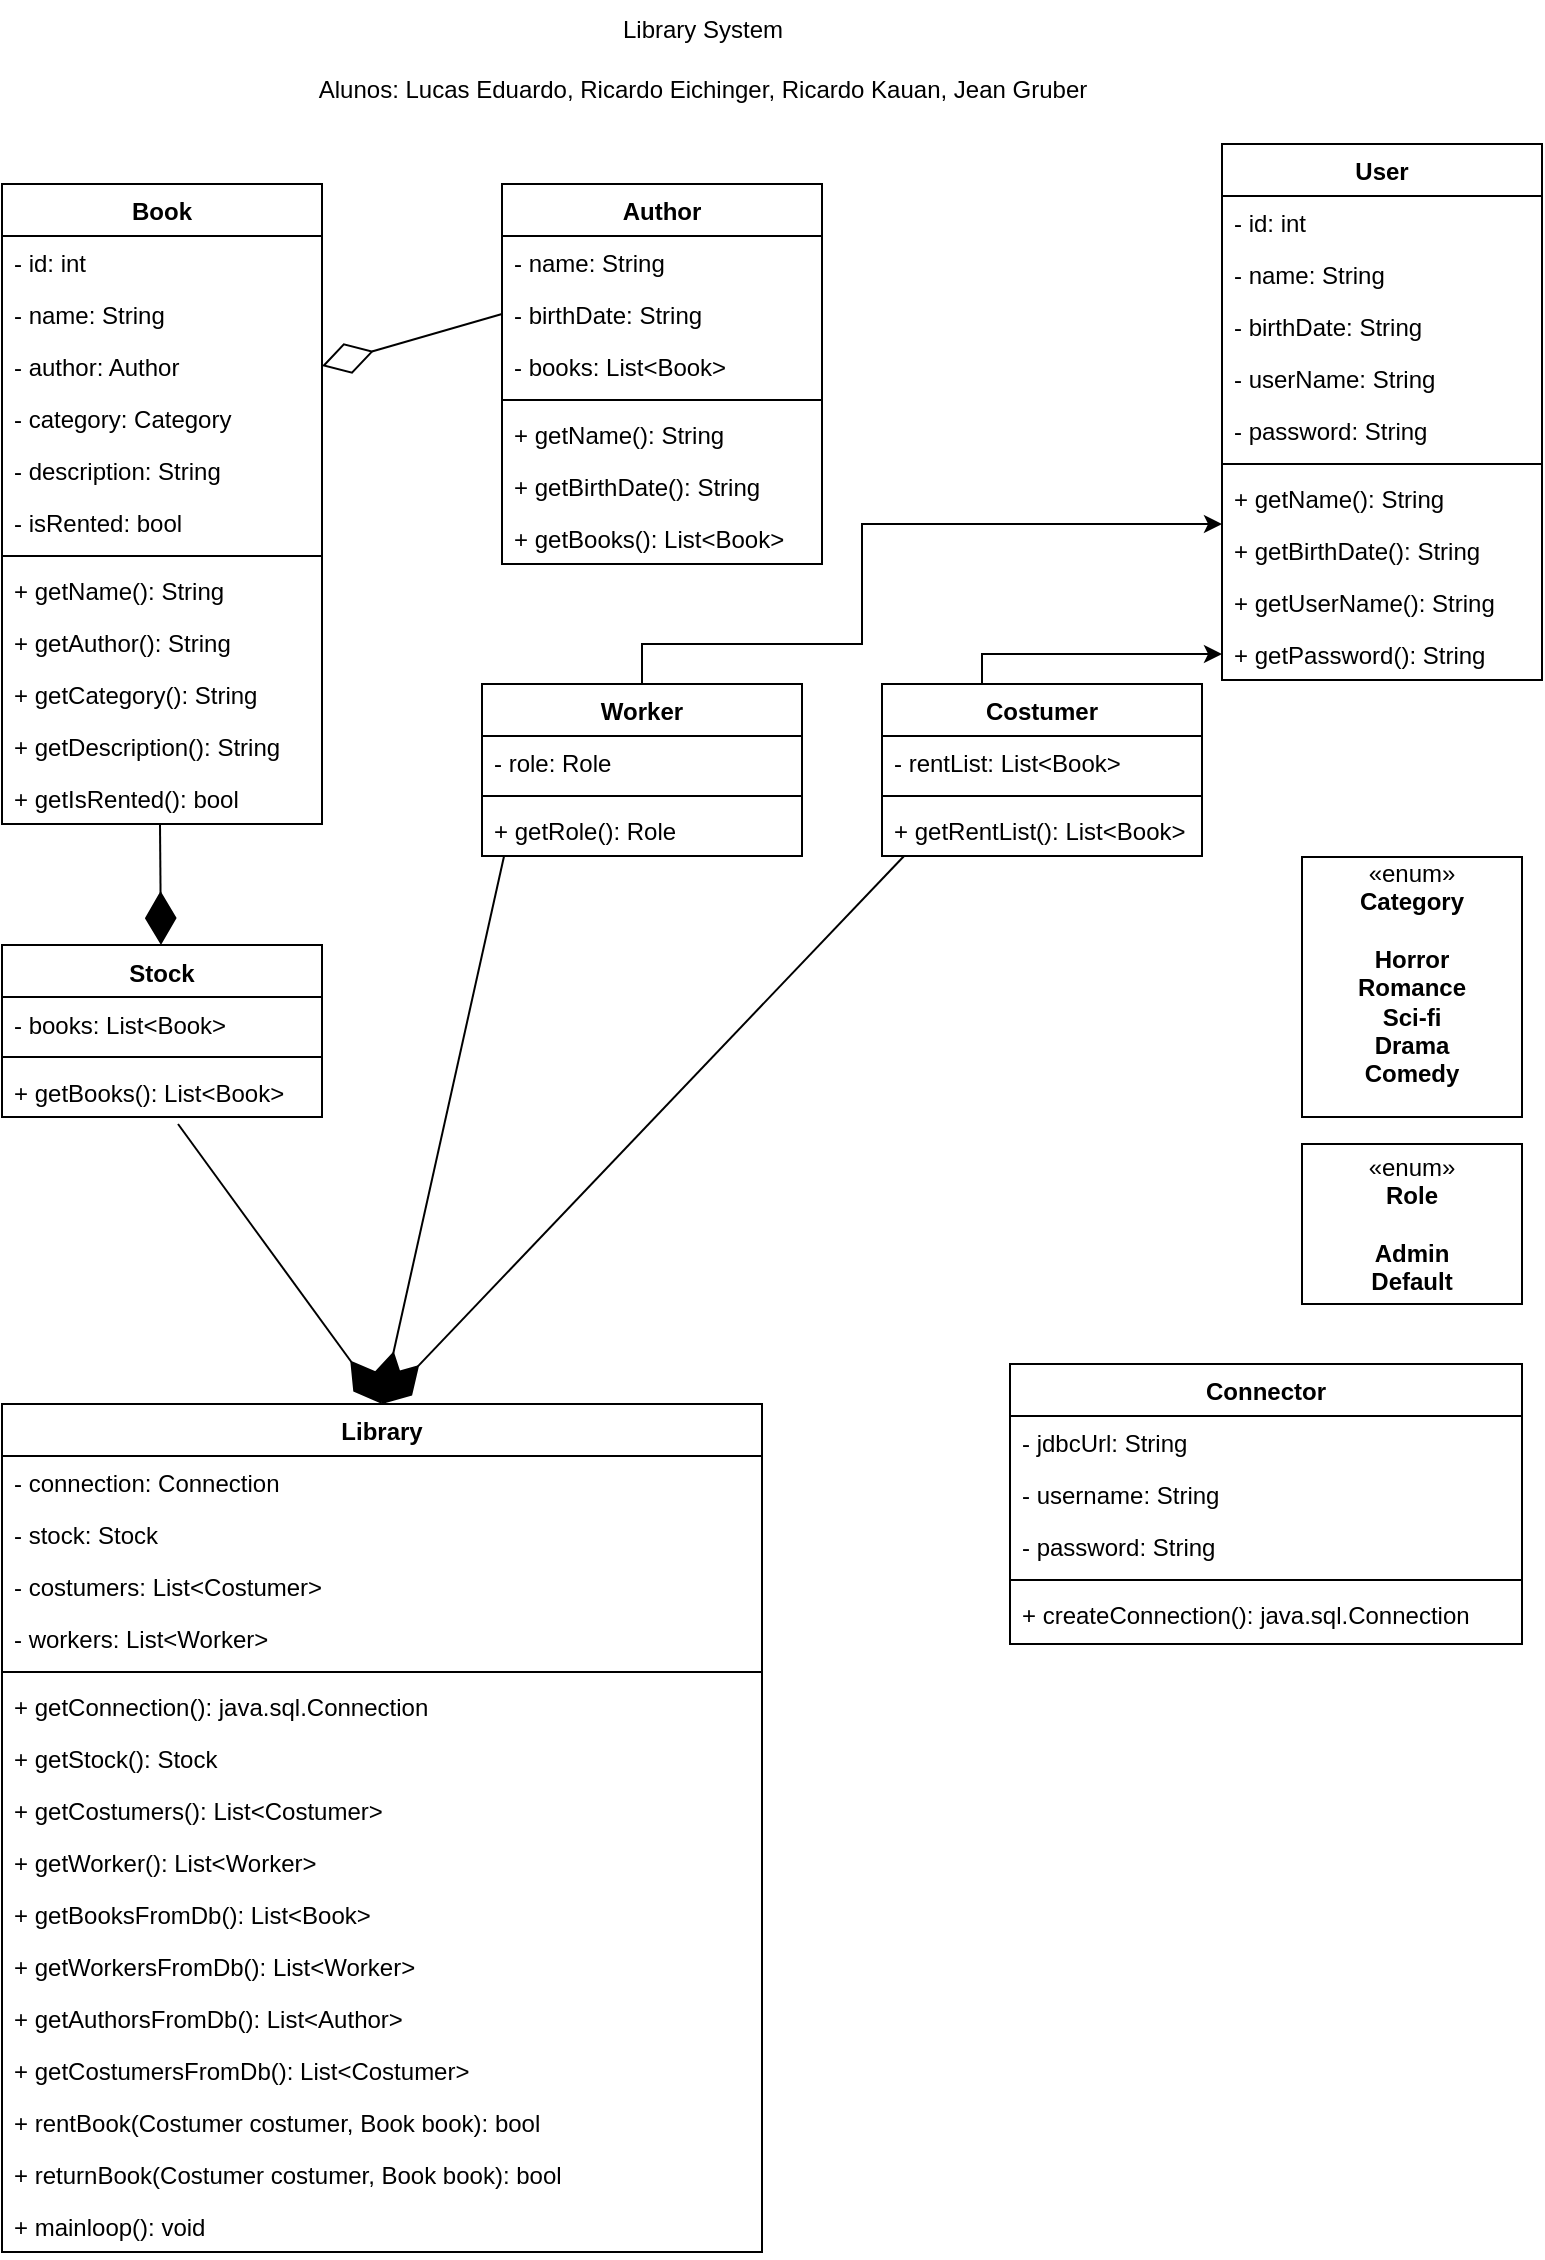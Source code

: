 <mxfile version="22.1.7" type="github">
  <diagram id="C5RBs43oDa-KdzZeNtuy" name="Page-1">
    <mxGraphModel dx="2033" dy="804" grid="1" gridSize="10" guides="1" tooltips="1" connect="1" arrows="1" fold="1" page="1" pageScale="1" pageWidth="827" pageHeight="1169" math="0" shadow="0">
      <root>
        <mxCell id="WIyWlLk6GJQsqaUBKTNV-0" />
        <mxCell id="WIyWlLk6GJQsqaUBKTNV-1" parent="WIyWlLk6GJQsqaUBKTNV-0" />
        <mxCell id="eZcE0YxD9h1GTTurw460-18" value="Book" style="swimlane;fontStyle=1;align=center;verticalAlign=top;childLayout=stackLayout;horizontal=1;startSize=26;horizontalStack=0;resizeParent=1;resizeParentMax=0;resizeLast=0;collapsible=1;marginBottom=0;whiteSpace=wrap;html=1;" parent="WIyWlLk6GJQsqaUBKTNV-1" vertex="1">
          <mxGeometry x="40" y="100" width="160" height="320" as="geometry" />
        </mxCell>
        <mxCell id="oyk0AlEW6nnO-QrTGmGW-1" value="- id: int" style="text;strokeColor=none;fillColor=none;align=left;verticalAlign=top;spacingLeft=4;spacingRight=4;overflow=hidden;rotatable=0;points=[[0,0.5],[1,0.5]];portConstraint=eastwest;whiteSpace=wrap;html=1;" vertex="1" parent="eZcE0YxD9h1GTTurw460-18">
          <mxGeometry y="26" width="160" height="26" as="geometry" />
        </mxCell>
        <mxCell id="eZcE0YxD9h1GTTurw460-19" value="- name: String" style="text;strokeColor=none;fillColor=none;align=left;verticalAlign=top;spacingLeft=4;spacingRight=4;overflow=hidden;rotatable=0;points=[[0,0.5],[1,0.5]];portConstraint=eastwest;whiteSpace=wrap;html=1;" parent="eZcE0YxD9h1GTTurw460-18" vertex="1">
          <mxGeometry y="52" width="160" height="26" as="geometry" />
        </mxCell>
        <mxCell id="eZcE0YxD9h1GTTurw460-23" value="- author: Author" style="text;strokeColor=none;fillColor=none;align=left;verticalAlign=top;spacingLeft=4;spacingRight=4;overflow=hidden;rotatable=0;points=[[0,0.5],[1,0.5]];portConstraint=eastwest;whiteSpace=wrap;html=1;" parent="eZcE0YxD9h1GTTurw460-18" vertex="1">
          <mxGeometry y="78" width="160" height="26" as="geometry" />
        </mxCell>
        <mxCell id="eZcE0YxD9h1GTTurw460-24" value="- category: Category" style="text;strokeColor=none;fillColor=none;align=left;verticalAlign=top;spacingLeft=4;spacingRight=4;overflow=hidden;rotatable=0;points=[[0,0.5],[1,0.5]];portConstraint=eastwest;whiteSpace=wrap;html=1;" parent="eZcE0YxD9h1GTTurw460-18" vertex="1">
          <mxGeometry y="104" width="160" height="26" as="geometry" />
        </mxCell>
        <mxCell id="eZcE0YxD9h1GTTurw460-25" value="- description: String" style="text;strokeColor=none;fillColor=none;align=left;verticalAlign=top;spacingLeft=4;spacingRight=4;overflow=hidden;rotatable=0;points=[[0,0.5],[1,0.5]];portConstraint=eastwest;whiteSpace=wrap;html=1;" parent="eZcE0YxD9h1GTTurw460-18" vertex="1">
          <mxGeometry y="130" width="160" height="26" as="geometry" />
        </mxCell>
        <mxCell id="eZcE0YxD9h1GTTurw460-75" value="- isRented: bool" style="text;strokeColor=none;fillColor=none;align=left;verticalAlign=top;spacingLeft=4;spacingRight=4;overflow=hidden;rotatable=0;points=[[0,0.5],[1,0.5]];portConstraint=eastwest;whiteSpace=wrap;html=1;" parent="eZcE0YxD9h1GTTurw460-18" vertex="1">
          <mxGeometry y="156" width="160" height="26" as="geometry" />
        </mxCell>
        <mxCell id="eZcE0YxD9h1GTTurw460-20" value="" style="line;strokeWidth=1;fillColor=none;align=left;verticalAlign=middle;spacingTop=-1;spacingLeft=3;spacingRight=3;rotatable=0;labelPosition=right;points=[];portConstraint=eastwest;strokeColor=inherit;" parent="eZcE0YxD9h1GTTurw460-18" vertex="1">
          <mxGeometry y="182" width="160" height="8" as="geometry" />
        </mxCell>
        <mxCell id="eZcE0YxD9h1GTTurw460-21" value="+ getName(): String" style="text;strokeColor=none;fillColor=none;align=left;verticalAlign=top;spacingLeft=4;spacingRight=4;overflow=hidden;rotatable=0;points=[[0,0.5],[1,0.5]];portConstraint=eastwest;whiteSpace=wrap;html=1;" parent="eZcE0YxD9h1GTTurw460-18" vertex="1">
          <mxGeometry y="190" width="160" height="26" as="geometry" />
        </mxCell>
        <mxCell id="eZcE0YxD9h1GTTurw460-26" value="+ getAuthor(): String" style="text;strokeColor=none;fillColor=none;align=left;verticalAlign=top;spacingLeft=4;spacingRight=4;overflow=hidden;rotatable=0;points=[[0,0.5],[1,0.5]];portConstraint=eastwest;whiteSpace=wrap;html=1;" parent="eZcE0YxD9h1GTTurw460-18" vertex="1">
          <mxGeometry y="216" width="160" height="26" as="geometry" />
        </mxCell>
        <mxCell id="eZcE0YxD9h1GTTurw460-27" value="+ getCategory(): String" style="text;strokeColor=none;fillColor=none;align=left;verticalAlign=top;spacingLeft=4;spacingRight=4;overflow=hidden;rotatable=0;points=[[0,0.5],[1,0.5]];portConstraint=eastwest;whiteSpace=wrap;html=1;" parent="eZcE0YxD9h1GTTurw460-18" vertex="1">
          <mxGeometry y="242" width="160" height="26" as="geometry" />
        </mxCell>
        <mxCell id="eZcE0YxD9h1GTTurw460-28" value="+ getDescription(): String" style="text;strokeColor=none;fillColor=none;align=left;verticalAlign=top;spacingLeft=4;spacingRight=4;overflow=hidden;rotatable=0;points=[[0,0.5],[1,0.5]];portConstraint=eastwest;whiteSpace=wrap;html=1;" parent="eZcE0YxD9h1GTTurw460-18" vertex="1">
          <mxGeometry y="268" width="160" height="26" as="geometry" />
        </mxCell>
        <mxCell id="oyk0AlEW6nnO-QrTGmGW-2" value="+ getIsRented(): bool" style="text;strokeColor=none;fillColor=none;align=left;verticalAlign=top;spacingLeft=4;spacingRight=4;overflow=hidden;rotatable=0;points=[[0,0.5],[1,0.5]];portConstraint=eastwest;whiteSpace=wrap;html=1;" vertex="1" parent="eZcE0YxD9h1GTTurw460-18">
          <mxGeometry y="294" width="160" height="26" as="geometry" />
        </mxCell>
        <mxCell id="eZcE0YxD9h1GTTurw460-29" value="«enum»&lt;br&gt;&lt;div&gt;&lt;b&gt;Category&lt;/b&gt;&lt;/div&gt;&lt;div&gt;&lt;b&gt;&lt;br&gt;&lt;/b&gt;&lt;/div&gt;&lt;div&gt;&lt;b&gt;Horror&lt;/b&gt;&lt;/div&gt;&lt;div&gt;&lt;b&gt;Romance&lt;/b&gt;&lt;/div&gt;&lt;div&gt;&lt;b&gt;Sci-fi&lt;/b&gt;&lt;/div&gt;&lt;div&gt;&lt;b&gt;Drama&lt;/b&gt;&lt;/div&gt;&lt;div&gt;&lt;b&gt;Comedy&lt;/b&gt;&lt;/div&gt;&lt;div&gt;&lt;b&gt;&lt;br&gt;&lt;/b&gt;&lt;/div&gt;" style="html=1;whiteSpace=wrap;" parent="WIyWlLk6GJQsqaUBKTNV-1" vertex="1">
          <mxGeometry x="690" y="436.5" width="110" height="130" as="geometry" />
        </mxCell>
        <mxCell id="eZcE0YxD9h1GTTurw460-30" value="User" style="swimlane;fontStyle=1;align=center;verticalAlign=top;childLayout=stackLayout;horizontal=1;startSize=26;horizontalStack=0;resizeParent=1;resizeParentMax=0;resizeLast=0;collapsible=1;marginBottom=0;whiteSpace=wrap;html=1;" parent="WIyWlLk6GJQsqaUBKTNV-1" vertex="1">
          <mxGeometry x="650" y="80" width="160" height="268" as="geometry" />
        </mxCell>
        <mxCell id="oyk0AlEW6nnO-QrTGmGW-0" value="- id: int" style="text;strokeColor=none;fillColor=none;align=left;verticalAlign=top;spacingLeft=4;spacingRight=4;overflow=hidden;rotatable=0;points=[[0,0.5],[1,0.5]];portConstraint=eastwest;whiteSpace=wrap;html=1;" vertex="1" parent="eZcE0YxD9h1GTTurw460-30">
          <mxGeometry y="26" width="160" height="26" as="geometry" />
        </mxCell>
        <mxCell id="eZcE0YxD9h1GTTurw460-31" value="- name: String" style="text;strokeColor=none;fillColor=none;align=left;verticalAlign=top;spacingLeft=4;spacingRight=4;overflow=hidden;rotatable=0;points=[[0,0.5],[1,0.5]];portConstraint=eastwest;whiteSpace=wrap;html=1;" parent="eZcE0YxD9h1GTTurw460-30" vertex="1">
          <mxGeometry y="52" width="160" height="26" as="geometry" />
        </mxCell>
        <mxCell id="eZcE0YxD9h1GTTurw460-32" value="- birthDate: String" style="text;strokeColor=none;fillColor=none;align=left;verticalAlign=top;spacingLeft=4;spacingRight=4;overflow=hidden;rotatable=0;points=[[0,0.5],[1,0.5]];portConstraint=eastwest;whiteSpace=wrap;html=1;" parent="eZcE0YxD9h1GTTurw460-30" vertex="1">
          <mxGeometry y="78" width="160" height="26" as="geometry" />
        </mxCell>
        <mxCell id="eZcE0YxD9h1GTTurw460-40" value="- userName: String" style="text;strokeColor=none;fillColor=none;align=left;verticalAlign=top;spacingLeft=4;spacingRight=4;overflow=hidden;rotatable=0;points=[[0,0.5],[1,0.5]];portConstraint=eastwest;whiteSpace=wrap;html=1;" parent="eZcE0YxD9h1GTTurw460-30" vertex="1">
          <mxGeometry y="104" width="160" height="26" as="geometry" />
        </mxCell>
        <mxCell id="eZcE0YxD9h1GTTurw460-41" value="- password: String" style="text;strokeColor=none;fillColor=none;align=left;verticalAlign=top;spacingLeft=4;spacingRight=4;overflow=hidden;rotatable=0;points=[[0,0.5],[1,0.5]];portConstraint=eastwest;whiteSpace=wrap;html=1;" parent="eZcE0YxD9h1GTTurw460-30" vertex="1">
          <mxGeometry y="130" width="160" height="26" as="geometry" />
        </mxCell>
        <mxCell id="eZcE0YxD9h1GTTurw460-35" value="" style="line;strokeWidth=1;fillColor=none;align=left;verticalAlign=middle;spacingTop=-1;spacingLeft=3;spacingRight=3;rotatable=0;labelPosition=right;points=[];portConstraint=eastwest;strokeColor=inherit;" parent="eZcE0YxD9h1GTTurw460-30" vertex="1">
          <mxGeometry y="156" width="160" height="8" as="geometry" />
        </mxCell>
        <mxCell id="eZcE0YxD9h1GTTurw460-36" value="+ getName(): String" style="text;strokeColor=none;fillColor=none;align=left;verticalAlign=top;spacingLeft=4;spacingRight=4;overflow=hidden;rotatable=0;points=[[0,0.5],[1,0.5]];portConstraint=eastwest;whiteSpace=wrap;html=1;" parent="eZcE0YxD9h1GTTurw460-30" vertex="1">
          <mxGeometry y="164" width="160" height="26" as="geometry" />
        </mxCell>
        <mxCell id="eZcE0YxD9h1GTTurw460-37" value="+ getBirthDate(): String" style="text;strokeColor=none;fillColor=none;align=left;verticalAlign=top;spacingLeft=4;spacingRight=4;overflow=hidden;rotatable=0;points=[[0,0.5],[1,0.5]];portConstraint=eastwest;whiteSpace=wrap;html=1;" parent="eZcE0YxD9h1GTTurw460-30" vertex="1">
          <mxGeometry y="190" width="160" height="26" as="geometry" />
        </mxCell>
        <mxCell id="dmzNYbFtiblZPPOi6xUZ-0" value="+ getUserName(): String" style="text;strokeColor=none;fillColor=none;align=left;verticalAlign=top;spacingLeft=4;spacingRight=4;overflow=hidden;rotatable=0;points=[[0,0.5],[1,0.5]];portConstraint=eastwest;whiteSpace=wrap;html=1;" parent="eZcE0YxD9h1GTTurw460-30" vertex="1">
          <mxGeometry y="216" width="160" height="26" as="geometry" />
        </mxCell>
        <mxCell id="dmzNYbFtiblZPPOi6xUZ-1" value="+ getPassword(): String" style="text;strokeColor=none;fillColor=none;align=left;verticalAlign=top;spacingLeft=4;spacingRight=4;overflow=hidden;rotatable=0;points=[[0,0.5],[1,0.5]];portConstraint=eastwest;whiteSpace=wrap;html=1;" parent="eZcE0YxD9h1GTTurw460-30" vertex="1">
          <mxGeometry y="242" width="160" height="26" as="geometry" />
        </mxCell>
        <mxCell id="eZcE0YxD9h1GTTurw460-42" value="Costumer" style="swimlane;fontStyle=1;align=center;verticalAlign=top;childLayout=stackLayout;horizontal=1;startSize=26;horizontalStack=0;resizeParent=1;resizeParentMax=0;resizeLast=0;collapsible=1;marginBottom=0;whiteSpace=wrap;html=1;" parent="WIyWlLk6GJQsqaUBKTNV-1" vertex="1">
          <mxGeometry x="480" y="350" width="160" height="86" as="geometry" />
        </mxCell>
        <mxCell id="eZcE0YxD9h1GTTurw460-46" value="- rentList: List&amp;lt;Book&amp;gt;" style="text;strokeColor=none;fillColor=none;align=left;verticalAlign=top;spacingLeft=4;spacingRight=4;overflow=hidden;rotatable=0;points=[[0,0.5],[1,0.5]];portConstraint=eastwest;whiteSpace=wrap;html=1;" parent="eZcE0YxD9h1GTTurw460-42" vertex="1">
          <mxGeometry y="26" width="160" height="26" as="geometry" />
        </mxCell>
        <mxCell id="eZcE0YxD9h1GTTurw460-47" value="" style="line;strokeWidth=1;fillColor=none;align=left;verticalAlign=middle;spacingTop=-1;spacingLeft=3;spacingRight=3;rotatable=0;labelPosition=right;points=[];portConstraint=eastwest;strokeColor=inherit;" parent="eZcE0YxD9h1GTTurw460-42" vertex="1">
          <mxGeometry y="52" width="160" height="8" as="geometry" />
        </mxCell>
        <mxCell id="eZcE0YxD9h1GTTurw460-48" value="+ getRentList(): List&amp;lt;Book&amp;gt;" style="text;strokeColor=none;fillColor=none;align=left;verticalAlign=top;spacingLeft=4;spacingRight=4;overflow=hidden;rotatable=0;points=[[0,0.5],[1,0.5]];portConstraint=eastwest;whiteSpace=wrap;html=1;" parent="eZcE0YxD9h1GTTurw460-42" vertex="1">
          <mxGeometry y="60" width="160" height="26" as="geometry" />
        </mxCell>
        <mxCell id="Vkm4u5jiYcNMLQXFKRMQ-39" style="edgeStyle=orthogonalEdgeStyle;rounded=0;orthogonalLoop=1;jettySize=auto;html=1;exitX=0.5;exitY=0;exitDx=0;exitDy=0;entryX=0;entryY=0.038;entryDx=0;entryDy=0;entryPerimeter=0;" parent="WIyWlLk6GJQsqaUBKTNV-1" source="eZcE0YxD9h1GTTurw460-59" target="eZcE0YxD9h1GTTurw460-37" edge="1">
          <mxGeometry relative="1" as="geometry">
            <Array as="points">
              <mxPoint x="360" y="330" />
              <mxPoint x="470" y="330" />
              <mxPoint x="470" y="270" />
            </Array>
            <mxPoint x="630" y="260" as="targetPoint" />
          </mxGeometry>
        </mxCell>
        <mxCell id="eZcE0YxD9h1GTTurw460-59" value="Worker" style="swimlane;fontStyle=1;align=center;verticalAlign=top;childLayout=stackLayout;horizontal=1;startSize=26;horizontalStack=0;resizeParent=1;resizeParentMax=0;resizeLast=0;collapsible=1;marginBottom=0;whiteSpace=wrap;html=1;" parent="WIyWlLk6GJQsqaUBKTNV-1" vertex="1">
          <mxGeometry x="280" y="350" width="160" height="86" as="geometry" />
        </mxCell>
        <mxCell id="eZcE0YxD9h1GTTurw460-60" value="- role: Role" style="text;strokeColor=none;fillColor=none;align=left;verticalAlign=top;spacingLeft=4;spacingRight=4;overflow=hidden;rotatable=0;points=[[0,0.5],[1,0.5]];portConstraint=eastwest;whiteSpace=wrap;html=1;" parent="eZcE0YxD9h1GTTurw460-59" vertex="1">
          <mxGeometry y="26" width="160" height="26" as="geometry" />
        </mxCell>
        <mxCell id="eZcE0YxD9h1GTTurw460-61" value="" style="line;strokeWidth=1;fillColor=none;align=left;verticalAlign=middle;spacingTop=-1;spacingLeft=3;spacingRight=3;rotatable=0;labelPosition=right;points=[];portConstraint=eastwest;strokeColor=inherit;" parent="eZcE0YxD9h1GTTurw460-59" vertex="1">
          <mxGeometry y="52" width="160" height="8" as="geometry" />
        </mxCell>
        <mxCell id="eZcE0YxD9h1GTTurw460-62" value="+ getRole(): Role" style="text;strokeColor=none;fillColor=none;align=left;verticalAlign=top;spacingLeft=4;spacingRight=4;overflow=hidden;rotatable=0;points=[[0,0.5],[1,0.5]];portConstraint=eastwest;whiteSpace=wrap;html=1;" parent="eZcE0YxD9h1GTTurw460-59" vertex="1">
          <mxGeometry y="60" width="160" height="26" as="geometry" />
        </mxCell>
        <mxCell id="eZcE0YxD9h1GTTurw460-63" value="«enum»&lt;br&gt;&lt;b&gt;Role&lt;/b&gt;&lt;br&gt;&lt;div&gt;&lt;b&gt;&lt;br&gt;&lt;/b&gt;&lt;/div&gt;&lt;div&gt;&lt;b&gt;Admin&lt;/b&gt;&lt;/div&gt;&lt;div&gt;&lt;b&gt;Default&lt;br&gt;&lt;/b&gt;&lt;/div&gt;" style="html=1;whiteSpace=wrap;" parent="WIyWlLk6GJQsqaUBKTNV-1" vertex="1">
          <mxGeometry x="690" y="580" width="110" height="80" as="geometry" />
        </mxCell>
        <mxCell id="eZcE0YxD9h1GTTurw460-64" value="Stock" style="swimlane;fontStyle=1;align=center;verticalAlign=top;childLayout=stackLayout;horizontal=1;startSize=26;horizontalStack=0;resizeParent=1;resizeParentMax=0;resizeLast=0;collapsible=1;marginBottom=0;whiteSpace=wrap;html=1;" parent="WIyWlLk6GJQsqaUBKTNV-1" vertex="1">
          <mxGeometry x="40" y="480.5" width="160" height="86" as="geometry" />
        </mxCell>
        <mxCell id="eZcE0YxD9h1GTTurw460-68" value="- books: List&amp;lt;Book&amp;gt;" style="text;strokeColor=none;fillColor=none;align=left;verticalAlign=top;spacingLeft=4;spacingRight=4;overflow=hidden;rotatable=0;points=[[0,0.5],[1,0.5]];portConstraint=eastwest;whiteSpace=wrap;html=1;" parent="eZcE0YxD9h1GTTurw460-64" vertex="1">
          <mxGeometry y="26" width="160" height="26" as="geometry" />
        </mxCell>
        <mxCell id="eZcE0YxD9h1GTTurw460-69" value="" style="line;strokeWidth=1;fillColor=none;align=left;verticalAlign=middle;spacingTop=-1;spacingLeft=3;spacingRight=3;rotatable=0;labelPosition=right;points=[];portConstraint=eastwest;strokeColor=inherit;" parent="eZcE0YxD9h1GTTurw460-64" vertex="1">
          <mxGeometry y="52" width="160" height="8" as="geometry" />
        </mxCell>
        <mxCell id="eZcE0YxD9h1GTTurw460-73" value="+ getBooks(): List&amp;lt;Book&amp;gt;&lt;br&gt;" style="text;strokeColor=none;fillColor=none;align=left;verticalAlign=top;spacingLeft=4;spacingRight=4;overflow=hidden;rotatable=0;points=[[0,0.5],[1,0.5]];portConstraint=eastwest;whiteSpace=wrap;html=1;" parent="eZcE0YxD9h1GTTurw460-64" vertex="1">
          <mxGeometry y="60" width="160" height="26" as="geometry" />
        </mxCell>
        <mxCell id="Vkm4u5jiYcNMLQXFKRMQ-0" value="Author" style="swimlane;fontStyle=1;align=center;verticalAlign=top;childLayout=stackLayout;horizontal=1;startSize=26;horizontalStack=0;resizeParent=1;resizeParentMax=0;resizeLast=0;collapsible=1;marginBottom=0;whiteSpace=wrap;html=1;" parent="WIyWlLk6GJQsqaUBKTNV-1" vertex="1">
          <mxGeometry x="290" y="100" width="160" height="190" as="geometry" />
        </mxCell>
        <mxCell id="Vkm4u5jiYcNMLQXFKRMQ-1" value="- name: String" style="text;strokeColor=none;fillColor=none;align=left;verticalAlign=top;spacingLeft=4;spacingRight=4;overflow=hidden;rotatable=0;points=[[0,0.5],[1,0.5]];portConstraint=eastwest;whiteSpace=wrap;html=1;" parent="Vkm4u5jiYcNMLQXFKRMQ-0" vertex="1">
          <mxGeometry y="26" width="160" height="26" as="geometry" />
        </mxCell>
        <mxCell id="Vkm4u5jiYcNMLQXFKRMQ-11" value="- birthDate: String" style="text;strokeColor=none;fillColor=none;align=left;verticalAlign=top;spacingLeft=4;spacingRight=4;overflow=hidden;rotatable=0;points=[[0,0.5],[1,0.5]];portConstraint=eastwest;whiteSpace=wrap;html=1;" parent="Vkm4u5jiYcNMLQXFKRMQ-0" vertex="1">
          <mxGeometry y="52" width="160" height="26" as="geometry" />
        </mxCell>
        <mxCell id="Vkm4u5jiYcNMLQXFKRMQ-49" value="- books: List&amp;lt;Book&amp;gt;" style="text;strokeColor=none;fillColor=none;align=left;verticalAlign=top;spacingLeft=4;spacingRight=4;overflow=hidden;rotatable=0;points=[[0,0.5],[1,0.5]];portConstraint=eastwest;whiteSpace=wrap;html=1;" parent="Vkm4u5jiYcNMLQXFKRMQ-0" vertex="1">
          <mxGeometry y="78" width="160" height="26" as="geometry" />
        </mxCell>
        <mxCell id="Vkm4u5jiYcNMLQXFKRMQ-6" value="" style="line;strokeWidth=1;fillColor=none;align=left;verticalAlign=middle;spacingTop=-1;spacingLeft=3;spacingRight=3;rotatable=0;labelPosition=right;points=[];portConstraint=eastwest;strokeColor=inherit;" parent="Vkm4u5jiYcNMLQXFKRMQ-0" vertex="1">
          <mxGeometry y="104" width="160" height="8" as="geometry" />
        </mxCell>
        <mxCell id="Vkm4u5jiYcNMLQXFKRMQ-7" value="+ getName(): String" style="text;strokeColor=none;fillColor=none;align=left;verticalAlign=top;spacingLeft=4;spacingRight=4;overflow=hidden;rotatable=0;points=[[0,0.5],[1,0.5]];portConstraint=eastwest;whiteSpace=wrap;html=1;" parent="Vkm4u5jiYcNMLQXFKRMQ-0" vertex="1">
          <mxGeometry y="112" width="160" height="26" as="geometry" />
        </mxCell>
        <mxCell id="Vkm4u5jiYcNMLQXFKRMQ-10" value="+ getBirthDate(): String" style="text;strokeColor=none;fillColor=none;align=left;verticalAlign=top;spacingLeft=4;spacingRight=4;overflow=hidden;rotatable=0;points=[[0,0.5],[1,0.5]];portConstraint=eastwest;whiteSpace=wrap;html=1;" parent="Vkm4u5jiYcNMLQXFKRMQ-0" vertex="1">
          <mxGeometry y="138" width="160" height="26" as="geometry" />
        </mxCell>
        <mxCell id="Vkm4u5jiYcNMLQXFKRMQ-48" value="+ getBooks(): List&amp;lt;Book&amp;gt;" style="text;strokeColor=none;fillColor=none;align=left;verticalAlign=top;spacingLeft=4;spacingRight=4;overflow=hidden;rotatable=0;points=[[0,0.5],[1,0.5]];portConstraint=eastwest;whiteSpace=wrap;html=1;" parent="Vkm4u5jiYcNMLQXFKRMQ-0" vertex="1">
          <mxGeometry y="164" width="160" height="26" as="geometry" />
        </mxCell>
        <mxCell id="Vkm4u5jiYcNMLQXFKRMQ-17" value="" style="endArrow=diamondThin;endFill=0;endSize=24;html=1;rounded=0;exitX=0;exitY=0.5;exitDx=0;exitDy=0;entryX=1;entryY=0.5;entryDx=0;entryDy=0;" parent="WIyWlLk6GJQsqaUBKTNV-1" source="Vkm4u5jiYcNMLQXFKRMQ-11" target="eZcE0YxD9h1GTTurw460-23" edge="1">
          <mxGeometry width="160" relative="1" as="geometry">
            <mxPoint x="290" y="280" as="sourcePoint" />
            <mxPoint x="450" y="280" as="targetPoint" />
          </mxGeometry>
        </mxCell>
        <mxCell id="Vkm4u5jiYcNMLQXFKRMQ-18" value="Library" style="swimlane;fontStyle=1;align=center;verticalAlign=top;childLayout=stackLayout;horizontal=1;startSize=26;horizontalStack=0;resizeParent=1;resizeParentMax=0;resizeLast=0;collapsible=1;marginBottom=0;whiteSpace=wrap;html=1;" parent="WIyWlLk6GJQsqaUBKTNV-1" vertex="1">
          <mxGeometry x="40" y="710" width="380" height="424" as="geometry" />
        </mxCell>
        <mxCell id="oyk0AlEW6nnO-QrTGmGW-3" value="- connection: Connection" style="text;strokeColor=none;fillColor=none;align=left;verticalAlign=top;spacingLeft=4;spacingRight=4;overflow=hidden;rotatable=0;points=[[0,0.5],[1,0.5]];portConstraint=eastwest;whiteSpace=wrap;html=1;" vertex="1" parent="Vkm4u5jiYcNMLQXFKRMQ-18">
          <mxGeometry y="26" width="380" height="26" as="geometry" />
        </mxCell>
        <mxCell id="Vkm4u5jiYcNMLQXFKRMQ-19" value="- stock: Stock" style="text;strokeColor=none;fillColor=none;align=left;verticalAlign=top;spacingLeft=4;spacingRight=4;overflow=hidden;rotatable=0;points=[[0,0.5],[1,0.5]];portConstraint=eastwest;whiteSpace=wrap;html=1;" parent="Vkm4u5jiYcNMLQXFKRMQ-18" vertex="1">
          <mxGeometry y="52" width="380" height="26" as="geometry" />
        </mxCell>
        <mxCell id="Vkm4u5jiYcNMLQXFKRMQ-30" value="- costumers: List&amp;lt;Costumer&amp;gt;" style="text;strokeColor=none;fillColor=none;align=left;verticalAlign=top;spacingLeft=4;spacingRight=4;overflow=hidden;rotatable=0;points=[[0,0.5],[1,0.5]];portConstraint=eastwest;whiteSpace=wrap;html=1;" parent="Vkm4u5jiYcNMLQXFKRMQ-18" vertex="1">
          <mxGeometry y="78" width="380" height="26" as="geometry" />
        </mxCell>
        <mxCell id="Vkm4u5jiYcNMLQXFKRMQ-31" value="- workers: List&amp;lt;Worker&amp;gt;" style="text;strokeColor=none;fillColor=none;align=left;verticalAlign=top;spacingLeft=4;spacingRight=4;overflow=hidden;rotatable=0;points=[[0,0.5],[1,0.5]];portConstraint=eastwest;whiteSpace=wrap;html=1;" parent="Vkm4u5jiYcNMLQXFKRMQ-18" vertex="1">
          <mxGeometry y="104" width="380" height="26" as="geometry" />
        </mxCell>
        <mxCell id="Vkm4u5jiYcNMLQXFKRMQ-24" value="" style="line;strokeWidth=1;fillColor=none;align=left;verticalAlign=middle;spacingTop=-1;spacingLeft=3;spacingRight=3;rotatable=0;labelPosition=right;points=[];portConstraint=eastwest;strokeColor=inherit;" parent="Vkm4u5jiYcNMLQXFKRMQ-18" vertex="1">
          <mxGeometry y="130" width="380" height="8" as="geometry" />
        </mxCell>
        <mxCell id="oyk0AlEW6nnO-QrTGmGW-4" value="+ getConnection(): java.sql.Connection" style="text;strokeColor=none;fillColor=none;align=left;verticalAlign=top;spacingLeft=4;spacingRight=4;overflow=hidden;rotatable=0;points=[[0,0.5],[1,0.5]];portConstraint=eastwest;whiteSpace=wrap;html=1;" vertex="1" parent="Vkm4u5jiYcNMLQXFKRMQ-18">
          <mxGeometry y="138" width="380" height="26" as="geometry" />
        </mxCell>
        <mxCell id="Vkm4u5jiYcNMLQXFKRMQ-25" value="+ getStock(): Stock" style="text;strokeColor=none;fillColor=none;align=left;verticalAlign=top;spacingLeft=4;spacingRight=4;overflow=hidden;rotatable=0;points=[[0,0.5],[1,0.5]];portConstraint=eastwest;whiteSpace=wrap;html=1;" parent="Vkm4u5jiYcNMLQXFKRMQ-18" vertex="1">
          <mxGeometry y="164" width="380" height="26" as="geometry" />
        </mxCell>
        <mxCell id="Vkm4u5jiYcNMLQXFKRMQ-26" value="+ getCostumers(): List&amp;lt;Costumer&amp;gt;" style="text;strokeColor=none;fillColor=none;align=left;verticalAlign=top;spacingLeft=4;spacingRight=4;overflow=hidden;rotatable=0;points=[[0,0.5],[1,0.5]];portConstraint=eastwest;whiteSpace=wrap;html=1;" parent="Vkm4u5jiYcNMLQXFKRMQ-18" vertex="1">
          <mxGeometry y="190" width="380" height="26" as="geometry" />
        </mxCell>
        <mxCell id="Vkm4u5jiYcNMLQXFKRMQ-27" value="+ getWorker(): List&amp;lt;Worker&amp;gt;" style="text;strokeColor=none;fillColor=none;align=left;verticalAlign=top;spacingLeft=4;spacingRight=4;overflow=hidden;rotatable=0;points=[[0,0.5],[1,0.5]];portConstraint=eastwest;whiteSpace=wrap;html=1;" parent="Vkm4u5jiYcNMLQXFKRMQ-18" vertex="1">
          <mxGeometry y="216" width="380" height="26" as="geometry" />
        </mxCell>
        <mxCell id="oyk0AlEW6nnO-QrTGmGW-5" value="+ getBooksFromDb(): List&amp;lt;Book&amp;gt;" style="text;strokeColor=none;fillColor=none;align=left;verticalAlign=top;spacingLeft=4;spacingRight=4;overflow=hidden;rotatable=0;points=[[0,0.5],[1,0.5]];portConstraint=eastwest;whiteSpace=wrap;html=1;" vertex="1" parent="Vkm4u5jiYcNMLQXFKRMQ-18">
          <mxGeometry y="242" width="380" height="26" as="geometry" />
        </mxCell>
        <mxCell id="oyk0AlEW6nnO-QrTGmGW-6" value="+ getWorkersFromDb(): List&amp;lt;Worker&amp;gt;" style="text;strokeColor=none;fillColor=none;align=left;verticalAlign=top;spacingLeft=4;spacingRight=4;overflow=hidden;rotatable=0;points=[[0,0.5],[1,0.5]];portConstraint=eastwest;whiteSpace=wrap;html=1;" vertex="1" parent="Vkm4u5jiYcNMLQXFKRMQ-18">
          <mxGeometry y="268" width="380" height="26" as="geometry" />
        </mxCell>
        <mxCell id="oyk0AlEW6nnO-QrTGmGW-7" value="+ getAuthorsFromDb(): List&amp;lt;Author&amp;gt;" style="text;strokeColor=none;fillColor=none;align=left;verticalAlign=top;spacingLeft=4;spacingRight=4;overflow=hidden;rotatable=0;points=[[0,0.5],[1,0.5]];portConstraint=eastwest;whiteSpace=wrap;html=1;" vertex="1" parent="Vkm4u5jiYcNMLQXFKRMQ-18">
          <mxGeometry y="294" width="380" height="26" as="geometry" />
        </mxCell>
        <mxCell id="oyk0AlEW6nnO-QrTGmGW-8" value="+ getCostumersFromDb(): List&amp;lt;Costumer&amp;gt;" style="text;strokeColor=none;fillColor=none;align=left;verticalAlign=top;spacingLeft=4;spacingRight=4;overflow=hidden;rotatable=0;points=[[0,0.5],[1,0.5]];portConstraint=eastwest;whiteSpace=wrap;html=1;" vertex="1" parent="Vkm4u5jiYcNMLQXFKRMQ-18">
          <mxGeometry y="320" width="380" height="26" as="geometry" />
        </mxCell>
        <mxCell id="Vkm4u5jiYcNMLQXFKRMQ-28" value="+ rentBook(Costumer costumer, Book book): bool" style="text;strokeColor=none;fillColor=none;align=left;verticalAlign=top;spacingLeft=4;spacingRight=4;overflow=hidden;rotatable=0;points=[[0,0.5],[1,0.5]];portConstraint=eastwest;whiteSpace=wrap;html=1;" parent="Vkm4u5jiYcNMLQXFKRMQ-18" vertex="1">
          <mxGeometry y="346" width="380" height="26" as="geometry" />
        </mxCell>
        <mxCell id="Vkm4u5jiYcNMLQXFKRMQ-32" value="+ returnBook(Costumer costumer, Book book): bool" style="text;strokeColor=none;fillColor=none;align=left;verticalAlign=top;spacingLeft=4;spacingRight=4;overflow=hidden;rotatable=0;points=[[0,0.5],[1,0.5]];portConstraint=eastwest;whiteSpace=wrap;html=1;" parent="Vkm4u5jiYcNMLQXFKRMQ-18" vertex="1">
          <mxGeometry y="372" width="380" height="26" as="geometry" />
        </mxCell>
        <mxCell id="oyk0AlEW6nnO-QrTGmGW-12" value="+ mainloop(): void" style="text;strokeColor=none;fillColor=none;align=left;verticalAlign=top;spacingLeft=4;spacingRight=4;overflow=hidden;rotatable=0;points=[[0,0.5],[1,0.5]];portConstraint=eastwest;whiteSpace=wrap;html=1;" vertex="1" parent="Vkm4u5jiYcNMLQXFKRMQ-18">
          <mxGeometry y="398" width="380" height="26" as="geometry" />
        </mxCell>
        <mxCell id="Vkm4u5jiYcNMLQXFKRMQ-33" value="" style="endArrow=diamondThin;endFill=1;endSize=24;html=1;rounded=0;entryX=0.431;entryY=0;entryDx=0;entryDy=0;entryPerimeter=0;" parent="WIyWlLk6GJQsqaUBKTNV-1" edge="1">
          <mxGeometry width="160" relative="1" as="geometry">
            <mxPoint x="119" y="420" as="sourcePoint" />
            <mxPoint x="119.48" y="480.5" as="targetPoint" />
          </mxGeometry>
        </mxCell>
        <mxCell id="Vkm4u5jiYcNMLQXFKRMQ-34" value="" style="endArrow=diamondThin;endFill=1;endSize=24;html=1;rounded=0;exitX=0.55;exitY=1.135;exitDx=0;exitDy=0;exitPerimeter=0;entryX=0.5;entryY=0;entryDx=0;entryDy=0;" parent="WIyWlLk6GJQsqaUBKTNV-1" source="eZcE0YxD9h1GTTurw460-73" target="Vkm4u5jiYcNMLQXFKRMQ-18" edge="1">
          <mxGeometry width="160" relative="1" as="geometry">
            <mxPoint x="181.04" y="589.5" as="sourcePoint" />
            <mxPoint x="128" y="700" as="targetPoint" />
          </mxGeometry>
        </mxCell>
        <mxCell id="Vkm4u5jiYcNMLQXFKRMQ-35" value="" style="endArrow=diamondThin;endFill=1;endSize=24;html=1;rounded=0;entryX=0.5;entryY=0;entryDx=0;entryDy=0;" parent="WIyWlLk6GJQsqaUBKTNV-1" target="Vkm4u5jiYcNMLQXFKRMQ-18" edge="1">
          <mxGeometry width="160" relative="1" as="geometry">
            <mxPoint x="291.04" y="436" as="sourcePoint" />
            <mxPoint x="290" y="556.5" as="targetPoint" />
          </mxGeometry>
        </mxCell>
        <mxCell id="Vkm4u5jiYcNMLQXFKRMQ-36" value="" style="endArrow=diamondThin;endFill=1;endSize=24;html=1;rounded=0;entryX=0.5;entryY=0;entryDx=0;entryDy=0;" parent="WIyWlLk6GJQsqaUBKTNV-1" target="Vkm4u5jiYcNMLQXFKRMQ-18" edge="1">
          <mxGeometry width="160" relative="1" as="geometry">
            <mxPoint x="491.04" y="436" as="sourcePoint" />
            <mxPoint x="490" y="556.5" as="targetPoint" />
          </mxGeometry>
        </mxCell>
        <mxCell id="Vkm4u5jiYcNMLQXFKRMQ-41" style="edgeStyle=orthogonalEdgeStyle;rounded=0;orthogonalLoop=1;jettySize=auto;html=1;exitX=0.5;exitY=0;exitDx=0;exitDy=0;entryX=0;entryY=0.5;entryDx=0;entryDy=0;" parent="WIyWlLk6GJQsqaUBKTNV-1" source="eZcE0YxD9h1GTTurw460-42" edge="1" target="dmzNYbFtiblZPPOi6xUZ-1">
          <mxGeometry relative="1" as="geometry">
            <Array as="points">
              <mxPoint x="530" y="350" />
              <mxPoint x="530" y="335" />
            </Array>
            <mxPoint x="580" y="330" as="targetPoint" />
          </mxGeometry>
        </mxCell>
        <mxCell id="Vkm4u5jiYcNMLQXFKRMQ-51" value="Library System" style="text;html=1;align=center;verticalAlign=middle;resizable=0;points=[];autosize=1;strokeColor=none;fillColor=none;" parent="WIyWlLk6GJQsqaUBKTNV-1" vertex="1">
          <mxGeometry x="340" y="8" width="100" height="30" as="geometry" />
        </mxCell>
        <mxCell id="Vkm4u5jiYcNMLQXFKRMQ-52" value="Alunos: Lucas Eduardo, Ricardo Eichinger, Ricardo Kauan, Jean Gruber" style="text;html=1;align=center;verticalAlign=middle;resizable=0;points=[];autosize=1;strokeColor=none;fillColor=none;" parent="WIyWlLk6GJQsqaUBKTNV-1" vertex="1">
          <mxGeometry x="185" y="38" width="410" height="30" as="geometry" />
        </mxCell>
        <mxCell id="oyk0AlEW6nnO-QrTGmGW-13" value="Connector" style="swimlane;fontStyle=1;align=center;verticalAlign=top;childLayout=stackLayout;horizontal=1;startSize=26;horizontalStack=0;resizeParent=1;resizeParentMax=0;resizeLast=0;collapsible=1;marginBottom=0;whiteSpace=wrap;html=1;" vertex="1" parent="WIyWlLk6GJQsqaUBKTNV-1">
          <mxGeometry x="544" y="690" width="256" height="140" as="geometry" />
        </mxCell>
        <mxCell id="oyk0AlEW6nnO-QrTGmGW-14" value="- jdbcUrl: String" style="text;strokeColor=none;fillColor=none;align=left;verticalAlign=top;spacingLeft=4;spacingRight=4;overflow=hidden;rotatable=0;points=[[0,0.5],[1,0.5]];portConstraint=eastwest;whiteSpace=wrap;html=1;" vertex="1" parent="oyk0AlEW6nnO-QrTGmGW-13">
          <mxGeometry y="26" width="256" height="26" as="geometry" />
        </mxCell>
        <mxCell id="oyk0AlEW6nnO-QrTGmGW-17" value="- username: String" style="text;strokeColor=none;fillColor=none;align=left;verticalAlign=top;spacingLeft=4;spacingRight=4;overflow=hidden;rotatable=0;points=[[0,0.5],[1,0.5]];portConstraint=eastwest;whiteSpace=wrap;html=1;" vertex="1" parent="oyk0AlEW6nnO-QrTGmGW-13">
          <mxGeometry y="52" width="256" height="26" as="geometry" />
        </mxCell>
        <mxCell id="oyk0AlEW6nnO-QrTGmGW-18" value="- password: String" style="text;strokeColor=none;fillColor=none;align=left;verticalAlign=top;spacingLeft=4;spacingRight=4;overflow=hidden;rotatable=0;points=[[0,0.5],[1,0.5]];portConstraint=eastwest;whiteSpace=wrap;html=1;" vertex="1" parent="oyk0AlEW6nnO-QrTGmGW-13">
          <mxGeometry y="78" width="256" height="26" as="geometry" />
        </mxCell>
        <mxCell id="oyk0AlEW6nnO-QrTGmGW-15" value="" style="line;strokeWidth=1;fillColor=none;align=left;verticalAlign=middle;spacingTop=-1;spacingLeft=3;spacingRight=3;rotatable=0;labelPosition=right;points=[];portConstraint=eastwest;strokeColor=inherit;" vertex="1" parent="oyk0AlEW6nnO-QrTGmGW-13">
          <mxGeometry y="104" width="256" height="8" as="geometry" />
        </mxCell>
        <mxCell id="oyk0AlEW6nnO-QrTGmGW-16" value="+ createConnection(): java.sql.Connection" style="text;strokeColor=none;fillColor=none;align=left;verticalAlign=top;spacingLeft=4;spacingRight=4;overflow=hidden;rotatable=0;points=[[0,0.5],[1,0.5]];portConstraint=eastwest;whiteSpace=wrap;html=1;" vertex="1" parent="oyk0AlEW6nnO-QrTGmGW-13">
          <mxGeometry y="112" width="256" height="28" as="geometry" />
        </mxCell>
      </root>
    </mxGraphModel>
  </diagram>
</mxfile>
